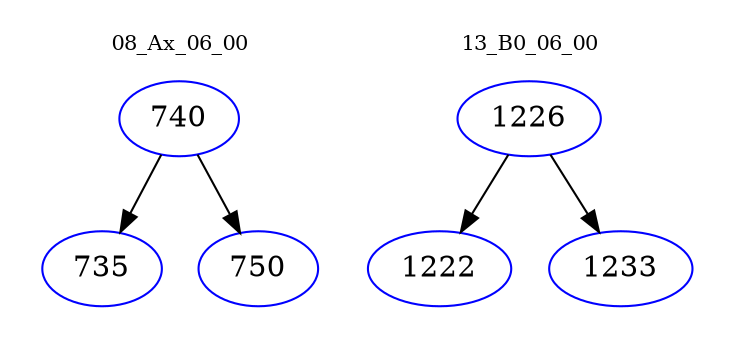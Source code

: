 digraph{
subgraph cluster_0 {
color = white
label = "08_Ax_06_00";
fontsize=10;
T0_740 [label="740", color="blue"]
T0_740 -> T0_735 [color="black"]
T0_735 [label="735", color="blue"]
T0_740 -> T0_750 [color="black"]
T0_750 [label="750", color="blue"]
}
subgraph cluster_1 {
color = white
label = "13_B0_06_00";
fontsize=10;
T1_1226 [label="1226", color="blue"]
T1_1226 -> T1_1222 [color="black"]
T1_1222 [label="1222", color="blue"]
T1_1226 -> T1_1233 [color="black"]
T1_1233 [label="1233", color="blue"]
}
}
